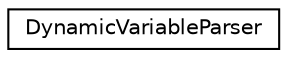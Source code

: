 digraph "Graphical Class Hierarchy"
{
  edge [fontname="Helvetica",fontsize="10",labelfontname="Helvetica",labelfontsize="10"];
  node [fontname="Helvetica",fontsize="10",shape=record];
  rankdir="LR";
  Node1 [label="DynamicVariableParser",height=0.2,width=0.4,color="black", fillcolor="white", style="filled",URL="$class_microchip_1_1_dynamic_variable_parser.html"];
}
